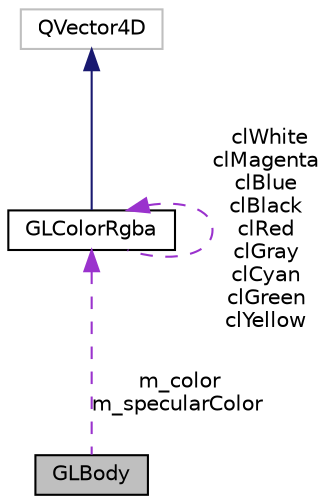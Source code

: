 digraph "GLBody"
{
 // LATEX_PDF_SIZE
  edge [fontname="Helvetica",fontsize="10",labelfontname="Helvetica",labelfontsize="10"];
  node [fontname="Helvetica",fontsize="10",shape=record];
  Node3 [label="GLBody",height=0.2,width=0.4,color="black", fillcolor="grey75", style="filled", fontcolor="black",tooltip="A 3D body that uses a GLESRenderer for drawing and GLPoint objects for defining its surface."];
  Node4 -> Node3 [dir="back",color="darkorchid3",fontsize="10",style="dashed",label=" m_color\nm_specularColor" ,fontname="Helvetica"];
  Node4 [label="GLColorRgba",height=0.2,width=0.4,color="black", fillcolor="white", style="filled",URL="$class_g_l_color_rgba.html",tooltip="The GlColorRgba class is a convenience class to replace QVector4D for color variables."];
  Node5 -> Node4 [dir="back",color="midnightblue",fontsize="10",style="solid",fontname="Helvetica"];
  Node5 [label="QVector4D",height=0.2,width=0.4,color="grey75", fillcolor="white", style="filled",tooltip=" "];
  Node4 -> Node4 [dir="back",color="darkorchid3",fontsize="10",style="dashed",label=" clWhite\nclMagenta\nclBlue\nclBlack\nclRed\nclGray\nclCyan\nclGreen\nclYellow" ,fontname="Helvetica"];
}
